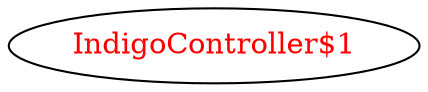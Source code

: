 digraph dependencyGraph {
 concentrate=true;
 ranksep="2.0";
 rankdir="LR"; 
 splines="ortho";
"IndigoController$1" [fontcolor="red"];
}